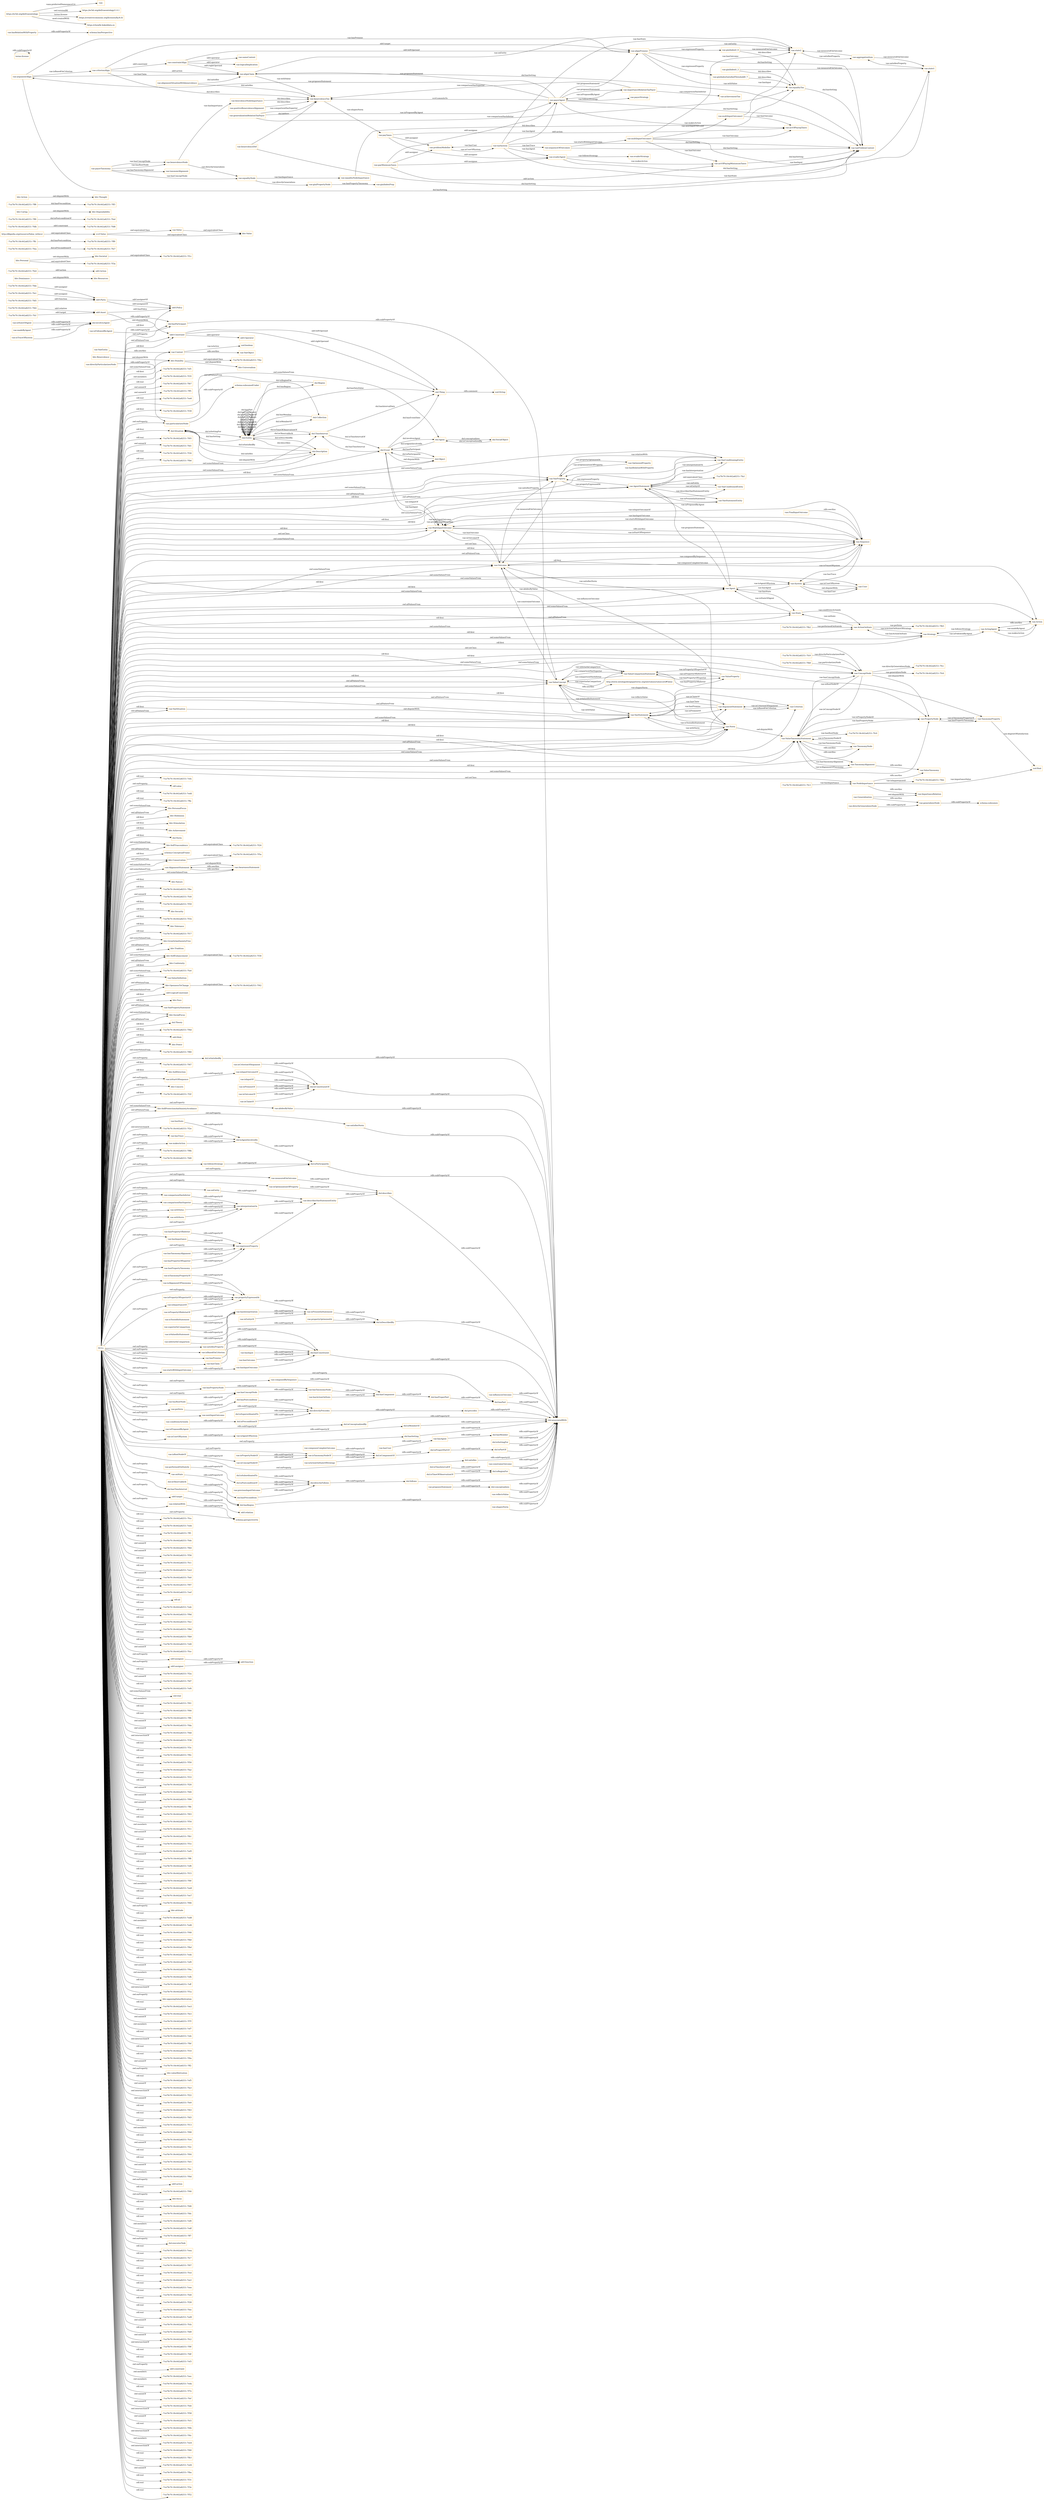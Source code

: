 digraph ar2dtool_diagram { 
rankdir=LR;
size="1501"
node [shape = rectangle, color="orange"]; "-7ca7fe70:18c442a8253:-7f39" "bhv:Dominance" "dul:Situation" "odrl:Action" "-7ca7fe70:18c442a8253:-7fbb" "-7ca7fe70:18c442a8253:-7fc3" "bhv:PersonalFocus" "bhv:Hedonism" "bhv:Societal" "vae:NodeImportance" "-7ca7fe70:18c442a8253:-7fe7" "-7ca7fe70:18c442a8253:-7ff9" "bhv:Universalism" "-7ca7fe70:18c442a8253:-7f3a" "-7ca7fe70:18c442a8253:-7fcc" "vae:Value" "-7ca7fe70:18c442a8253:-7fdb" "-7ca7fe70:18c442a8253:-7fed" "bhv:Stimulation" "-7ca7fe70:18c442a8253:-7fc0" "odrl:Policy" "bhv:Achievement" "bhv:Value" "dul:Norm" "-7ca7fe70:18c442a8253:-7fe1" "odrl:Operator" "vae:VaeProperty" "bhv:SelfTrascendence" "vae:Outcome" "schema:ConceptualFrame" "vae:VaeEntity" "-7ca7fe70:18c442a8253:-7fd5" "vae:MultiInputOutcome" "bhv:Conservation" "vae:AlignmentStatement" "bhv:Dependability" "dul:SocialObject" "bhv:Caring" "odrl:Asset" "bhv:Nature" "-7ca7fe70:18c442a8253:-7f24" "-7ca7fe70:18c442a8253:-7fbe" "vae:Generalization" "vae:Context" "-7ca7fe70:18c442a8253:-7fa1" "vae:ActionOnState" "vae:VaeStatement" "-7ca7fe70:18c442a8253:-7fc9" "vae:TaxonomyProperty" "-7ca7fe70:18c442a8253:-7f59" "-7ca7fe70:18c442a8253:-7fc6" "bhv:Security" "-7ca7fe70:18c442a8253:-7f5a" "vae:ConceptNode" "dul:Object" "-7ca7fe70:18c442a8253:-7f1b" "bhv:Tolerance" "vae:System" "http://dbpedia.org/resource/Value_(ethics)" "bhv:Humility" "-7ca7fe70:18c442a8253:-7fcf" "-7ca7fe70:18c442a8253:-7fb2" "odrl:Party" "-7ca7fe70:18c442a8253:-7f30" "vae:Norm" "bhv:GrowthAndAnxietyFree" "vae:User" "vae:Sequence" "vae:AgentStatement" "vae:VaeConditionedEntity" "bhv:Tradition" "dul:Event" "dul:Agent" "-7ca7fe70:18c442a8253:-7ff0" "vae:ValueTaxonomyStatement" "-7ca7fe70:18c442a8253:-7fd2" "vae:TaxonomyAlignment" "bhv:SelfEnhancement" "vae:Strategy" "vae:Agent" "-7ca7fe70:18c442a8253:-7ffc" "bhv:Benevolence" "vae:FinalInputOutcome" "vae:VaeSituation" "bhv:Conformity" "vae:Action" "-7ca7fe70:18c442a8253:-7fa4" "bhv:Resources" "dul:Collection" "vae:AwarenessStatement" "vae:ValueDefinition" "bhv:OpennessToChange" "-7ca7fe70:18c442a8253:-7f1c" "vae:ActingAgent" "odrl:LogicalConstraint" "-7ca7fe70:18c442a8253:-7fb8" "vae:ValueConcept" "vae:PropertyNode" "vae:ValueProperty" "vae:ValueComparisonStatement" "-7ca7fe70:18c442a8253:-7fb5" "-7ca7fe70:18c442a8253:-7ff6" "vae:VaeStatementEntity" "vae:Criterion" "bhv:Thought" "dul:TimeInterval" "-7ca7fe70:18c442a8253:-7fde" "-7ca7fe70:18c442a8253:-7fd8" "vae:State" "dul:Entity" "bhv:Face" "vae:VaeConditioningEntity" "vae:TaxonomyNode" "vae:VaePropertyStatement" "bhv:SocialFocus" "odrl:Constraint" "-7ca7fe70:18c442a8253:-7ff3" "vae:OptimizedProperty" "dul:Theory" "-7ca7fe70:18c442a8253:-7f4d" "dul:Region" "dul:Description" "-7ca7fe70:18c442a8253:-7f42" "bhv:Action" "vcvf:Value" "odrl:Rule" "-7ca7fe70:18c442a8253:-7fea" "bhv:Power" "vae:ImportanceRelation" "bhv:Personal" "-7ca7fe70:18c442a8253:-7fe4" "-7ca7fe70:18c442a8253:-7f4e" "-7ca7fe70:18c442a8253:-7f80" "vae:ArgumentStatement" "-7ca7fe70:18c442a8253:-7f47" "bhv:SelfDirection" "bhv:Concern" "-7ca7fe70:18c442a8253:-7f2f" "bhv:SelfProtectionAndAnxietyAvoidance" ; /*classes style*/
	"bhv:Action" -> "bhv:Thought" [ label = "owl:disjointWith" ];
	"vae:particularizesNode" -> "schema:subsumedUnder" [ label = "rdfs:subPropertyOf" ];
	"vae:hasConceptNode" -> "vae:hasTaxonomyNode" [ label = "rdfs:subPropertyOf" ];
	"vae:ConceptNode" -> "vae:PropertyNode" [ label = "owl:disjointWith" ];
	"vae:argumentAlign" -> "vae:criterionAlign" [ label = "vae:isBasedOnCriterion" ];
	"vae:argumentAlign" -> "vae:alignPremise" [ label = "vae:hasPremise" ];
	"vae:argumentAlign" -> "vae:alignClaim" [ label = "vae:hasClaim" ];
	"vae:argumentAlign" -> "vae:taxProblemContext" [ label = "dul:hasSetting" ];
	"vae:isTaxonomyNodeOf" -> "dul:isComponentOf" [ label = "rdfs:subPropertyOf" ];
	"vae:previousInputOutcome" -> "dul:directlyFollows" [ label = "rdfs:subPropertyOf" ];
	"vae:proposesStatement" -> "dul:conceptualizes" [ label = "rdfs:subPropertyOf" ];
	"vae:hasTaxonomyNode" -> "dul:hasComponent" [ label = "rdfs:subPropertyOf" ];
	"vae:giniPropertyNode" -> "vae:giniIndexProp" [ label = "vae:hasPropertyTaxonomy" ];
	"dul:isSatisfiedBy" -> "dul:associatedWith" [ label = "rdfs:subPropertyOf" ];
	"vae:nextInputOutcome" -> "dul:directlyPrecedes" [ label = "rdfs:subPropertyOf" ];
	"vae:abidesByValue" -> "dul:associatedWith" [ label = "rdfs:subPropertyOf" ];
	"vae:VaeSituation" -> "vae:VaeStatement" [ label = "owl:disjointWith" ];
	"vae:benvolenceNodeImportance" -> "vae:benevolenceTax" [ label = "dul:describes" ];
	"dul:conceptualizes" -> "dul:associatedWith" [ label = "rdfs:subPropertyOf" ];
	"vae:comparisonHasInferior" -> "vae:interpretationOn" [ label = "rdfs:subPropertyOf" ];
	"vae:hasTrace" -> "dul:isAgentInvolvedIn" [ label = "rdfs:subPropertyOf" ];
	"vae:shapesNorm" -> "dul:associatedWith" [ label = "rdfs:subPropertyOf" ];
	"vae:isInputOf" -> "dul:isConstituentOf" [ label = "rdfs:subPropertyOf" ];
	"dul:involvesAgent" -> "dul:hasParticipant" [ label = "rdfs:subPropertyOf" ];
	"dul:isObservableAt" -> "dul:hasRegion" [ label = "rdfs:subPropertyOf" ];
	"terms:license" -> "terms:license" [ label = "rdfs:subPropertyOf" ];
	"vae:multiInputOutcome2" -> "vae:actOfPayingTaxes" [ label = "vae:hasOutcome" ];
	"vae:multiInputOutcome2" -> "vae:state2" [ label = "vae:hasInput" ];
	"vae:satisfiesNorm" -> "dul:associatedWith" [ label = "rdfs:subPropertyOf" ];
	"bhv:SelfTrascendence" -> "-7ca7fe70:18c442a8253:-7f24" [ label = "owl:equivalentClass" ];
	"dul:isAgentInvolvedIn" -> "dul:isParticipantIn" [ label = "rdfs:subPropertyOf" ];
	"http://dbpedia.org/resource/Value_(ethics)" -> "vcvf:Value" [ label = "owl:equivalentClass" ];
	"vae:describesVaeStatementEntity" -> "dul:describes" [ label = "rdfs:subPropertyOf" ];
	"vae:hasPropertyTaxonomy" -> "vae:expressesProperty" [ label = "rdfs:subPropertyOf" ];
	"dul:Event" -> "dul:Object" [ label = "owl:disjointWith" ];
	"vae:isPremiseOf" -> "dul:isConstituentOf" [ label = "rdfs:subPropertyOf" ];
	"dul:isConstituentOf" -> "dul:associatedWith" [ label = "rdfs:subPropertyOf" ];
	"vae:interpretationOn" -> "vae:describesVaeStatementEntity" [ label = "rdfs:subPropertyOf" ];
	"vae:isTestedInStatement" -> "vae:hasInterpretation" [ label = "rdfs:subPropertyOf" ];
	"dul:Description" -> "dul:Situation" [ label = "owl:disjointWith" ];
	"vae:giniIndex0_3" -> "vae:state1" [ label = "vae:measuredOnOutcome" ];
	"vae:giniIndex0_3" -> "vae:equalityTax" [ label = "dul:describes" ];
	"vae:madeByAgent" -> "dul:involvesAgent" [ label = "rdfs:subPropertyOf" ];
	"dul:isPreconditionOf" -> "dul:directlyPrecedes" [ label = "rdfs:subPropertyOf" ];
	"vae:isOutcomeOf" -> "dul:isConstituentOf" [ label = "rdfs:subPropertyOf" ];
	"vae:isPresentInStatement" -> "dul:isDescribedBy" [ label = "rdfs:subPropertyOf" ];
	"vae:hasInput" -> "dul:hasConstituent" [ label = "rdfs:subPropertyOf" ];
	"bhv:Personal" -> "bhv:Societal" [ label = "owl:disjointWith" ];
	"bhv:Personal" -> "-7ca7fe70:18c442a8253:-7f3a" [ label = "owl:equivalentClass" ];
	"vae:hasUser" -> "vae:hasAgent" [ label = "rdfs:subPropertyOf" ];
	"vae:equalityTax" -> "vae:taxProblemContext" [ label = "dul:hasSetting" ];
	"vae:influencesOutcome" -> "dul:associatedWith" [ label = "rdfs:subPropertyOf" ];
	"dul:hasPart" -> "dul:associatedWith" [ label = "rdfs:subPropertyOf" ];
	"vae:onState" -> "dul:hasPrecondition" [ label = "rdfs:subPropertyOf" ];
	"vae:hasActionOnState" -> "dul:hasComponent" [ label = "rdfs:subPropertyOf" ];
	"vae:AgentStatement" -> "-7ca7fe70:18c442a8253:-7fa1" [ label = "owl:equivalentClass" ];
	"vae:hasPropertyNode" -> "vae:hasTaxonomyNode" [ label = "rdfs:subPropertyOf" ];
	"vae:payMinimumTaxes" -> "vae:problemModeller" [ label = "odrl:assigner" ];
	"vae:payMinimumTaxes" -> "vae:payerAgent" [ label = "odrl:assignee" ];
	"vae:payMinimumTaxes" -> "vae:evaderAgent" [ label = "odrl:assignee" ];
	"vae:payMinimumTaxes" -> "vae:actOfPayingMiniumumTaxes" [ label = "odrl:action" ];
	"vae:equalityNode" -> "vae:giniPropertyNode" [ label = "vae:directlyGeneralizes" ];
	"vae:equalityNode" -> "vae:equalityNodeImportance" [ label = "vae:hasImportance" ];
	"dul:hasPrecondition" -> "dul:directlyFollows" [ label = "rdfs:subPropertyOf" ];
	"vae:hasPropertyOfSuperior" -> "vae:expressesProperty" [ label = "rdfs:subPropertyOf" ];
	"odrl:Asset" -> "odrl:Constraint" [ label = "owl:disjointWith" ];
	"bhv:Conservation" -> "-7ca7fe70:18c442a8253:-7f5a" [ label = "owl:equivalentClass" ];
	"dul:hasRegion" -> "dul:associatedWith" [ label = "rdfs:subPropertyOf" ];
	"vae:isPropertyNodeOf" -> "vae:isTaxonomyNodeOf" [ label = "rdfs:subPropertyOf" ];
	"bhv:Societal" -> "-7ca7fe70:18c442a8253:-7f1c" [ label = "owl:equivalentClass" ];
	"dul:precedes" -> "dul:associatedWith" [ label = "rdfs:subPropertyOf" ];
	"vae:comparisonHasSuperior" -> "vae:interpretationOn" [ label = "rdfs:subPropertyOf" ];
	"vae:hasOutcome" -> "dul:hasConstituent" [ label = "rdfs:subPropertyOf" ];
	"vae:Norm" -> "vae:ValueTaxonomyStatement" [ label = "owl:disjointWith" ];
	"vae:alignPremise" -> "vae:equalityTax" [ label = "vae:withValue" ];
	"vae:alignPremise" -> "vae:state2" [ label = "vae:onEntity" ];
	"vae:alignPremise" -> "vae:giniIndexSatisfiedThreshold0_7" [ label = "vae:expressesProperty" ];
	"vae:alignPremise" -> "vae:giniIndex0_9" [ label = "vae:expressesProperty" ];
	"vae:alignPremise" -> "vae:taxProblemContext" [ label = "dul:hasSetting" ];
	"vae:isProposedByAgent" -> "dul:isConceptualizedBy" [ label = "rdfs:subPropertyOf" ];
	"dul:isComponentOf" -> "dul:isPropertPartOf" [ label = "rdfs:subPropertyOf" ];
	"vae:Value" -> "bhv:Value" [ label = "owl:equivalentClass" ];
	"bhv:Dominance" -> "bhv:Resources" [ label = "owl:disjointWith" ];
	"vae:isEntityOf" -> "vae:isPresentInStatement" [ label = "rdfs:subPropertyOf" ];
	"dul:isConceptualizedBy" -> "dul:associatedWith" [ label = "rdfs:subPropertyOf" ];
	"vae:MultiInputOutcome" -> "vae:Sequence" [ label = "rdfs:seeAlso" ];
	"vae:propertyExpressedAt" -> "vae:isPresentInStatement" [ label = "rdfs:subPropertyOf" ];
	"vae:payerAgent" -> "vae:taxProblemContext" [ label = "dul:hasSetting" ];
	"vae:payerAgent" -> "vae:importanceRelationTaxPayer" [ label = "vae:proposesStatement" ];
	"vae:payerAgent" -> "vae:payerStrategy" [ label = "vae:followsStrategy" ];
	"vae:payerAgent" -> "vae:benevolenceTax" [ label = "vcvf:commitsTo" ];
	"vae:payerAgent" -> "vae:argumentAlign" [ label = "vae:proposesStatement" ];
	"vae:payerAgent" -> "vae:alignClaim" [ label = "vae:proposesStatement" ];
	"vae:payerAgent" -> "vae:actOfPayingTaxes" [ label = "vae:makesAction" ];
	"vae:payerAgent" -> "vae:alignPremise" [ label = "vae:proposesStatement" ];
	"vae:hasState" -> "dul:isAgentInvolvedIn" [ label = "rdfs:subPropertyOf" ];
	"vae:AwarenessStatement" -> "vae:AlignmentStatement" [ label = "rdfs:seeAlso" ];
	"vae:isConceptNodeOf" -> "vae:isTaxonomyNodeOf" [ label = "rdfs:subPropertyOf" ];
	"bhv:Caring" -> "bhv:Dependability" [ label = "owl:disjointWith" ];
	"vae:payTaxes" -> "vae:problemModeller" [ label = "odrl:assigner" ];
	"vae:payTaxes" -> "vae:evaderAgent" [ label = "odrl:assignee" ];
	"vae:payTaxes" -> "vae:actOfPayingTaxes" [ label = "odrl:action" ];
	"vae:hasRootNode" -> "vae:hasConceptNode" [ label = "rdfs:subPropertyOf" ];
	"vae:isAgentOfSystem" -> "dul:isMemberOf" [ label = "rdfs:subPropertyOf" ];
	"dul:hasProperPart" -> "dul:hasPart" [ label = "rdfs:subPropertyOf" ];
	"vae:aggregationSum" -> "vae:state2" [ label = "vae:measuredOnOutcome" ];
	"vae:aggregationSum" -> "vae:state1" [ label = "vae:measuredOnOutcome" ];
	"vae:ValueConcept" -> "http://www.ontologydesignpatterns.org/ont/values/valuecore#Value" [ label = "rdfs:seeAlso" ];
	"vae:state1" -> "vae:aggregationSum" [ label = "vae:satisfiesProperty" ];
	"vae:isInputOutcomeOf" -> "dul:isConstituentOf" [ label = "rdfs:subPropertyOf" ];
	"vae:payerTaxonomy" -> "vae:taxonomAlignment" [ label = "vae:hasTaxonomyAlignment" ];
	"vae:payerTaxonomy" -> "vae:benevolenceNode" [ label = "vae:hasRootNode" ];
	"vae:payerTaxonomy" -> "vae:equalityNode" [ label = "vae:hasConceptNode" ];
	"vae:payerTaxonomy" -> "vae:benevolenceNode" [ label = "vae:hasConceptNode" ];
	"vae:isTaxonomyPropertyOf" -> "vae:propertyExpressedAt" [ label = "rdfs:subPropertyOf" ];
	"vae:giniIndex0_9" -> "vae:state2" [ label = "vae:measuredOnOutcome" ];
	"vae:giniIndex0_9" -> "vae:equalityTax" [ label = "dul:describes" ];
	"vae:directlyParticularizesNode" -> "vae:particularizesNode" [ label = "rdfs:subPropertyOf" ];
	"vae:isRootNodeOf" -> "vae:isConceptNodeOf" [ label = "rdfs:subPropertyOf" ];
	"vae:problemModeller" -> "vae:taxSystem" [ label = "vae:isUserOfSystem" ];
	"dul:hasSetting" -> "dul:associatedWith" [ label = "rdfs:subPropertyOf" ];
	"dul:hasMember" -> "dul:associatedWith" [ label = "rdfs:subPropertyOf" ];
	"vae:expressesProperty" -> "vae:describesVaeStatementEntity" [ label = "rdfs:subPropertyOf" ];
	"vae:taxSystem" -> "vae:problemModeller" [ label = "vae:hasUser" ];
	"vae:taxSystem" -> "vae:sequenceOfOutcomes" [ label = "vae:hasTrace" ];
	"vae:taxSystem" -> "vae:state2" [ label = "vae:hasState" ];
	"vae:taxSystem" -> "vae:state1" [ label = "vae:hasState" ];
	"vae:taxSystem" -> "vae:payerAgent" [ label = "vae:hasAgent" ];
	"vae:taxSystem" -> "vae:evaderAgent" [ label = "vae:hasAgent" ];
	"vae:taxSystem" -> "vae:taxProblemContext" [ label = "dul:hasSetting" ];
	"vae:hasAgent" -> "dul:hasMember" [ label = "rdfs:subPropertyOf" ];
	"vae:isFollowedByAgent" -> "dul:hasParticipant" [ label = "rdfs:subPropertyOf" ];
	"vae:criterionAlign" -> "vae:alignPremise" [ label = "odrl:target" ];
	"vae:criterionAlign" -> "vae:constraintAlign" [ label = "odrl:constraint" ];
	"vae:criterionAlign" -> "vae:alignClaim" [ label = "odrl:action" ];
	"vae:criterionAlign" -> "vae:benevolenceTax" [ label = "dul:describes" ];
	"vae:hasRelationWithProperty" -> "schema:hasPerspective" [ label = "rdfs:subPropertyOf" ];
	"vae:measuredOnOutcome" -> "dul:describes" [ label = "rdfs:subPropertyOf" ];
	"vae:isImportanceOf" -> "vae:propertyExpressedAt" [ label = "rdfs:subPropertyOf" ];
	"dul:isSettingFor" -> "dul:associatedWith" [ label = "rdfs:subPropertyOf" ];
	"vae:perform" -> "dul:hasPostcondition" [ label = "rdfs:subPropertyOf" ];
	"vcvf:Value" -> "bhv:Value" [ label = "owl:equivalentClass" ];
	"vcvf:Value" -> "vae:Value" [ label = "owl:equivalentClass" ];
	"dul:isPartOf" -> "dul:associatedWith" [ label = "rdfs:subPropertyOf" ];
	"vae:isTraceOfSystem" -> "dul:involvesAgent" [ label = "rdfs:subPropertyOf" ];
	"dul:isParticipantIn" -> "dul:associatedWith" [ label = "rdfs:subPropertyOf" ];
	"vae:directlyGeneralizesNode" -> "vae:generalizesNode" [ label = "rdfs:subPropertyOf" ];
	"dul:hasTimeInterval" -> "dul:hasRegion" [ label = "rdfs:subPropertyOf" ];
	"vae:importanceRelationTaxPayer" -> "vae:payerAgent" [ label = "vae:isProposedByAgent" ];
	"vae:importanceRelationTaxPayer" -> "vae:benevolenceTax" [ label = "vae:comparisonHasSuperior" ];
	"vae:importanceRelationTaxPayer" -> "vae:achievementTax" [ label = "vae:comparisonHasInferior" ];
	"vae:conditionsActionIn" -> "dul:isPreconditionOf" [ label = "rdfs:subPropertyOf" ];
	"vae:superiorInComparison" -> "vae:hasInterpretation" [ label = "rdfs:subPropertyOf" ];
	"vae:System" -> "vae:User" [ label = "owl:disjointWith" ];
	"dul:satisfies" -> "dul:associatedWith" [ label = "rdfs:subPropertyOf" ];
	"vae:TaxonomyNode" -> "vae:ValueTaxonomyStatement" [ label = "rdfs:seeAlso" ];
	"vae:ValueTaxonomyStatement" -> "vae:TaxonomyAlignment" [ label = "rdfs:seeAlso" ];
	"vae:followsStrategy" -> "dul:isParticipantIn" [ label = "rdfs:subPropertyOf" ];
	"vae:hasPropertyOfInferior" -> "vae:expressesProperty" [ label = "rdfs:subPropertyOf" ];
	"vae:composedBySequence" -> "dul:hasComponent" [ label = "rdfs:subPropertyOf" ];
	"vae:isActionOnStateOfStrategy" -> "dul:isComponentOf" [ label = "rdfs:subPropertyOf" ];
	"https://w3id.org/def/vaeontology" -> "vae:" [ label = "vann:preferredNamespaceUri" ];
	"https://w3id.org/def/vaeontology" -> "https://w3id.org/def/vaeontology/1.0.1" [ label = "owl:versionIRI" ];
	"https://w3id.org/def/vaeontology" -> "https://creativecommons.org/licenses/by/4.0/" [ label = "terms:license" ];
	"https://w3id.org/def/vaeontology" -> "https://chowlk.linkeddata.es" [ label = "mod:createdWith" ];
	"vae:benevolenceTax" -> "vae:payTaxes" [ label = "vae:shapesNorm" ];
	"dul:hasComponent" -> "dul:hasProperPart" [ label = "rdfs:subPropertyOf" ];
	"vae:startsWithInputOutcome" -> "vae:hasInputOutcome" [ label = "rdfs:subPropertyOf" ];
	"dul:hasParticipant" -> "dul:associatedWith" [ label = "rdfs:subPropertyOf" ];
	"vae:isOptimizationOfProperty" -> "dul:describes" [ label = "rdfs:subPropertyOf" ];
	"vae:propertyOptimizedAt" -> "dul:isDescribedBy" [ label = "rdfs:subPropertyOf" ];
	"bhv:Humility" -> "bhv:Universalism" [ label = "owl:disjointWith" ];
	"bhv:Humility" -> "-7ca7fe70:18c442a8253:-7f4e" [ label = "owl:equivalentClass" ];
	"vae:FinalInputOutcome" -> "vae:Sequence" [ label = "rdfs:seeAlso" ];
	"odrl:target" -> "odrl:relation" [ label = "rdfs:subPropertyOf" ];
	"vae:benevolenceDef" -> "vae:benevolenceTax" [ label = "dul:defines" ];
	"vae:benevolenceDef" -> "vae:taxProblemContext" [ label = "dul:hasSetting" ];
	"bhv:SelfEnhancement" -> "-7ca7fe70:18c442a8253:-7f30" [ label = "owl:equivalentClass" ];
	"dul:directlyPrecedes" -> "dul:precedes" [ label = "rdfs:subPropertyOf" ];
	"vae:makesAction" -> "dul:isAgentInvolvedIn" [ label = "rdfs:subPropertyOf" ];
	"vae:constrainsOutcome" -> "dul:associatedWith" [ label = "rdfs:subPropertyOf" ];
	"vae:withValue" -> "vae:interpretationOn" [ label = "rdfs:subPropertyOf" ];
	"vae:constraintAlign" -> "vae:alignClaim" [ label = "odrl:rightOperand" ];
	"vae:constraintAlign" -> "vae:sameContext" [ label = "odrl:operator" ];
	"vae:constraintAlign" -> "vae:logicalImplication" [ label = "odrl:operator" ];
	"vae:constraintAlign" -> "vae:alignPremise" [ label = "odrl:leftOperand" ];
	"dul:isRegionFor" -> "dul:associatedWith" [ label = "rdfs:subPropertyOf" ];
	"dul:describes" -> "dul:associatedWith" [ label = "rdfs:subPropertyOf" ];
	"vae:satisfiesProperty" -> "dul:isDescribedBy" [ label = "rdfs:subPropertyOf" ];
	"vae:isAlignmentOfTaxonomy" -> "vae:propertyExpressedAt" [ label = "rdfs:subPropertyOf" ];
	"vae:TaxonomyAlignment" -> "vae:ValueTaxonomy" [ label = "rdfs:seeAlso" ];
	"vae:generalizationRelationTaxPayer" -> "vae:payerAgent" [ label = "vae:isProposedByAgent" ];
	"vae:generalizationRelationTaxPayer" -> "vae:benevolenceTax" [ label = "vae:comparisonHasSuperior" ];
	"vae:generalizationRelationTaxPayer" -> "vae:equalityTax" [ label = "vae:comparisonHasInferior" ];
	"vae:hasImportance" -> "vae:expressesProperty" [ label = "rdfs:subPropertyOf" ];
	"vae:alignClaim" -> "vae:benevolenceTax" [ label = "vae:withValue" ];
	"vae:alignClaim" -> "vae:state2" [ label = "vae:onEntity" ];
	"vae:alignClaim" -> "vae:taxProblemContext" [ label = "dul:hasSetting" ];
	"dul:isDescribedBy" -> "dul:associatedWith" [ label = "rdfs:subPropertyOf" ];
	"vae:actOfPayingMiniumumTaxes" -> "vae:taxProblemContext" [ label = "dul:hasSetting" ];
	"vae:relationWith" -> "schema:perspectiveOn" [ label = "rdfs:subPropertyOf" ];
	"vae:NodeImportance" -> "vae:ValueTaxonomy" [ label = "rdfs:seeAlso" ];
	"vae:NodeImportance" -> "vae:ImportanceRelation" [ label = "rdfs:seeAlso" ];
	"dul:isSubordinatedTo" -> "dul:directlyFollows" [ label = "rdfs:subPropertyOf" ];
	"vae:multiInputOutcome1" -> "vae:multiInputOutcome2" [ label = "vae:nextInputOutcome" ];
	"vae:multiInputOutcome1" -> "vae:state2" [ label = "vae:hasOutcome" ];
	"vae:multiInputOutcome1" -> "vae:actOfPayingTaxes" [ label = "vae:hasOutcome" ];
	"vae:multiInputOutcome1" -> "vae:actOfPayingMiniumumTaxes" [ label = "vae:hasOutcome" ];
	"vae:multiInputOutcome1" -> "vae:state1" [ label = "vae:hasInput" ];
	"vae:Action" -> "vae:ActingAgent" [ label = "rdfs:seeAlso" ];
	"vae:isValuedInStatement" -> "vae:hasInterpretation" [ label = "rdfs:subPropertyOf" ];
	"vae:sequenceOfOutcomes" -> "vae:multiInputOutcome1" [ label = "vae:startsWithInputOutcome" ];
	"vae:sequenceOfOutcomes" -> "vae:taxProblemContext" [ label = "dul:hasSetting" ];
	"vae:inferiorInComparison" -> "vae:hasInterpretation" [ label = "rdfs:subPropertyOf" ];
	"vae:VaeEntity" -> "vae:Context" [ label = "rdfs:seeAlso" ];
	"vae:withNorm" -> "vae:interpretationOn" [ label = "rdfs:subPropertyOf" ];
	"vae:isClaimOf" -> "dul:isConstituentOf" [ label = "rdfs:subPropertyOf" ];
	"vae:hasInputOutcome" -> "dul:hasConstituent" [ label = "rdfs:subPropertyOf" ];
	"vae:alignmentSituationWithbenevolence" -> "vae:benevolenceTax" [ label = "dul:satisfies" ];
	"vae:alignmentSituationWithbenevolence" -> "vae:alignClaim" [ label = "dul:satisfies" ];
	"vae:isPropertyOfSuperiorOf" -> "vae:propertyExpressedAt" [ label = "rdfs:subPropertyOf" ];
	"vae:evaderAgent" -> "vae:actOfPayingMiniumumTaxes" [ label = "vae:makesAction" ];
	"vae:evaderAgent" -> "vae:evaderStrategy" [ label = "vae:followsStrategy" ];
	"vae:evaderAgent" -> "vae:taxProblemContext" [ label = "dul:hasSetting" ];
	"vae:isStateOfAgent" -> "dul:involvesAgent" [ label = "rdfs:subPropertyOf" ];
	"dul:isPropertPartOf" -> "dul:isPartOf" [ label = "rdfs:subPropertyOf" ];
	"vae:Generalization" -> "vae:generalizesNode" [ label = "rdfs:seeAlso" ];
	"vae:Generalization" -> "vae:ImportanceRelation" [ label = "owl:disjointWith" ];
	"vae:Context" -> "vae:VaeObject" [ label = "rdfs:seeAlso" ];
	"NULL" -> "-7ca7fe70:18c442a8253:-7fca" [ label = "rdf:rest" ];
	"NULL" -> "-7ca7fe70:18c442a8253:-7eeb" [ label = "rdf:rest" ];
	"NULL" -> "dul:Collection" [ label = "owl:allValuesFrom" ];
	"NULL" -> "-7ca7fe70:18c442a8253:-7ff1" [ label = "rdf:rest" ];
	"NULL" -> "vae:hasConceptNode" [ label = "owl:onProperty" ];
	"NULL" -> "-7ca7fe70:18c442a8253:-7feb" [ label = "rdf:rest" ];
	"NULL" -> "-7ca7fe70:18c442a8253:-7fb4" [ label = "owl:unionOf" ];
	"NULL" -> "-7ca7fe70:18c442a8253:-7f56" [ label = "owl:unionOf" ];
	"NULL" -> "bhv:PersonalFocus" [ label = "owl:someValuesFrom" ];
	"NULL" -> "bhv:Hedonism" [ label = "rdf:first" ];
	"NULL" -> "-7ca7fe70:18c442a8253:-7fc1" [ label = "rdf:rest" ];
	"NULL" -> "-7ca7fe70:18c442a8253:-7ee2" [ label = "rdf:rest" ];
	"NULL" -> "-7ca7fe70:18c442a8253:-7fe0" [ label = "owl:unionOf" ];
	"NULL" -> "-7ca7fe70:18c442a8253:-7f97" [ label = "rdf:rest" ];
	"NULL" -> "bhv:Conservation" [ label = "owl:allValuesFrom" ];
	"NULL" -> "-7ca7fe70:18c442a8253:-7eef" [ label = "rdf:rest" ];
	"NULL" -> "rdf:nil" [ label = "rdf:rest" ];
	"NULL" -> "-7ca7fe70:18c442a8253:-7edc" [ label = "rdf:rest" ];
	"NULL" -> "vae:VaeConditioningEntity" [ label = "owl:someValuesFrom" ];
	"NULL" -> "-7ca7fe70:18c442a8253:-7f9d" [ label = "rdf:rest" ];
	"NULL" -> "vae:isBasedOnCriterion" [ label = "owl:onProperty" ];
	"NULL" -> "-7ca7fe70:18c442a8253:-7fe2" [ label = "rdf:rest" ];
	"NULL" -> "-7ca7fe70:18c442a8253:-7f8d" [ label = "owl:unionOf" ];
	"NULL" -> "-7ca7fe70:18c442a8253:-7fb9" [ label = "rdf:rest" ];
	"NULL" -> "vae:isTaxonomyNodeOf" [ label = "owl:onProperty" ];
	"NULL" -> "-7ca7fe70:18c442a8253:-7efd" [ label = "rdf:rest" ];
	"NULL" -> "vae:interpretationOn" [ label = "owl:onProperty" ];
	"NULL" -> "vae:ConceptNode" [ label = "rdf:first" ];
	"NULL" -> "vae:PropertyNode" [ label = "rdf:first" ];
	"NULL" -> "-7ca7fe70:18c442a8253:-7fce" [ label = "owl:unionOf" ];
	"NULL" -> "odrl:assignee" [ label = "owl:onProperty" ];
	"NULL" -> "vae:ConceptNode" [ label = "owl:someValuesFrom" ];
	"NULL" -> "vae:expressesProperty" [ label = "owl:onProperty" ];
	"NULL" -> "vae:VaeSituation" [ label = "owl:allValuesFrom" ];
	"NULL" -> "-7ca7fe70:18c442a8253:-7f2a" [ label = "rdf:rest" ];
	"NULL" -> "dul:hasSetting" [ label = "owl:onProperty" ];
	"NULL" -> "-7ca7fe70:18c442a8253:-7fd7" [ label = "owl:unionOf" ];
	"NULL" -> "bhv:SelfTrascendence" [ label = "owl:someValuesFrom" ];
	"NULL" -> "-7ca7fe70:18c442a8253:-7ef4" [ label = "rdf:rest" ];
	"NULL" -> "owl:real" [ label = "owl:someValuesFrom" ];
	"NULL" -> "-7ca7fe70:18c442a8253:-7f01" [ label = "owl:members" ];
	"NULL" -> "-7ca7fe70:18c442a8253:-7f00" [ label = "rdf:rest" ];
	"NULL" -> "odrl:LogicalConstraint" [ label = "rdf:first" ];
	"NULL" -> "-7ca7fe70:18c442a8253:-7ff4" [ label = "rdf:rest" ];
	"NULL" -> "-7ca7fe70:18c442a8253:-7fda" [ label = "owl:unionOf" ];
	"NULL" -> "vae:onEntity" [ label = "owl:onProperty" ];
	"NULL" -> "-7ca7fe70:18c442a8253:-7fdd" [ label = "owl:unionOf" ];
	"NULL" -> "vae:VaeConditioningEntity" [ label = "owl:allValuesFrom" ];
	"NULL" -> "vae:TaxonomyNode" [ label = "rdf:first" ];
	"NULL" -> "vae:abidesByValue" [ label = "owl:onProperty" ];
	"NULL" -> "vae:comparisonHasInferior" [ label = "owl:onProperty" ];
	"NULL" -> "-7ca7fe70:18c442a8253:-7f38" [ label = "owl:intersectionOf" ];
	"NULL" -> "vae:isUserOfSystem" [ label = "owl:onProperty" ];
	"NULL" -> "vae:ActionOnState" [ label = "rdf:first" ];
	"NULL" -> "-7ca7fe70:18c442a8253:-7f3c" [ label = "rdf:rest" ];
	"NULL" -> "vae:VaeStatement" [ label = "owl:someValuesFrom" ];
	"NULL" -> "vae:Criterion" [ label = "owl:allValuesFrom" ];
	"NULL" -> "odrl:Constraint" [ label = "owl:allValuesFrom" ];
	"NULL" -> "vae:VaeProperty" [ label = "owl:allValuesFrom" ];
	"NULL" -> "bhv:GrowthAndAnxietyFree" [ label = "owl:someValuesFrom" ];
	"NULL" -> "vae:withValue" [ label = "owl:onProperty" ];
	"NULL" -> "vae:Strategy" [ label = "owl:someValuesFrom" ];
	"NULL" -> "-7ca7fe70:18c442a8253:-7f0c" [ label = "rdf:rest" ];
	"NULL" -> "-7ca7fe70:18c442a8253:-7f50" [ label = "rdf:rest" ];
	"NULL" -> "vae:ConceptNode" [ label = "owl:onClass" ];
	"NULL" -> "-7ca7fe70:18c442a8253:-7fa2" [ label = "rdf:rest" ];
	"NULL" -> "vae:Action" [ label = "rdf:first" ];
	"NULL" -> "-7ca7fe70:18c442a8253:-7f33" [ label = "rdf:rest" ];
	"NULL" -> "vae:MultiInputOutcome" [ label = "owl:someValuesFrom" ];
	"NULL" -> "-7ca7fe70:18c442a8253:-7f20" [ label = "rdf:rest" ];
	"NULL" -> "-7ca7fe70:18c442a8253:-7fd4" [ label = "owl:unionOf" ];
	"NULL" -> "-7ca7fe70:18c442a8253:-7f99" [ label = "owl:unionOf" ];
	"NULL" -> "-7ca7fe70:18c442a8253:-7ffb" [ label = "owl:unionOf" ];
	"NULL" -> "dul:hasPart" [ label = "owl:onProperty" ];
	"NULL" -> "-7ca7fe70:18c442a8253:-7f03" [ label = "rdf:rest" ];
	"NULL" -> "-7ca7fe70:18c442a8253:-7f54" [ label = "rdf:rest" ];
	"NULL" -> "-7ca7fe70:18c442a8253:-7f11" [ label = "owl:members" ];
	"NULL" -> "vae:AwarenessStatement" [ label = "owl:someValuesFrom" ];
	"NULL" -> "-7ca7fe70:18c442a8253:-7fb1" [ label = "owl:unionOf" ];
	"NULL" -> "vae:startsWithInputOutcome" [ label = "owl:onProperty" ];
	"NULL" -> "-7ca7fe70:18c442a8253:-7f1e" [ label = "rdf:rest" ];
	"NULL" -> "-7ca7fe70:18c442a8253:-7f59" [ label = "rdf:first" ];
	"NULL" -> "-7ca7fe70:18c442a8253:-7ed5" [ label = "rdf:rest" ];
	"NULL" -> "-7ca7fe70:18c442a8253:-7ff8" [ label = "owl:unionOf" ];
	"NULL" -> "-7ca7fe70:18c442a8253:-7ef6" [ label = "rdf:rest" ];
	"NULL" -> "vae:Agent" [ label = "owl:someValuesFrom" ];
	"NULL" -> "-7ca7fe70:18c442a8253:-7f15" [ label = "rdf:rest" ];
	"NULL" -> "vae:isStartOfSequence" [ label = "owl:onProperty" ];
	"NULL" -> "bhv:Tradition" [ label = "rdf:first" ];
	"NULL" -> "vae:nextInputOutcome" [ label = "owl:onProperty" ];
	"NULL" -> "-7ca7fe70:18c442a8253:-7f0f" [ label = "rdf:rest" ];
	"NULL" -> "vae:Sequence" [ label = "owl:onClass" ];
	"NULL" -> "vae:hasRootNode" [ label = "owl:onProperty" ];
	"NULL" -> "-7ca7fe70:18c442a8253:-7ee8" [ label = "owl:members" ];
	"NULL" -> "vae:VaeConditionedEntity" [ label = "owl:someValuesFrom" ];
	"NULL" -> "bhv:SelfEnhancement" [ label = "owl:someValuesFrom" ];
	"NULL" -> "-7ca7fe70:18c442a8253:-7ee7" [ label = "rdf:rest" ];
	"NULL" -> "vae:Outcome" [ label = "owl:someValuesFrom" ];
	"NULL" -> "bhv:GrowthAndAnxietyFree" [ label = "owl:allValuesFrom" ];
	"NULL" -> "-7ca7fe70:18c442a8253:-7f06" [ label = "rdf:rest" ];
	"NULL" -> "bhv:SelfDirection" [ label = "rdf:first" ];
	"NULL" -> "vae:TaxonomyProperty" [ label = "owl:someValuesFrom" ];
	"NULL" -> "dul:Theory" [ label = "rdf:first" ];
	"NULL" -> "dul:Event" [ label = "rdf:first" ];
	"NULL" -> "vae:NodeImportance" [ label = "owl:onClass" ];
	"NULL" -> "vae:ArgumentStatement" [ label = "rdf:first" ];
	"NULL" -> "bhv:attitude" [ label = "owl:onProperty" ];
	"NULL" -> "-7ca7fe70:18c442a8253:-7ed8" [ label = "rdf:rest" ];
	"NULL" -> "-7ca7fe70:18c442a8253:-7ed6" [ label = "owl:members" ];
	"NULL" -> "vae:Norm" [ label = "rdf:first" ];
	"NULL" -> "schema:perspectiveOn" [ label = "owl:onProperty" ];
	"NULL" -> "-7ca7fe70:18c442a8253:-7f48" [ label = "rdf:rest" ];
	"NULL" -> "-7ca7fe70:18c442a8253:-7f2f" [ label = "rdf:first" ];
	"NULL" -> "-7ca7fe70:18c442a8253:-7fb0" [ label = "rdf:rest" ];
	"NULL" -> "-7ca7fe70:18c442a8253:-7fbd" [ label = "rdf:rest" ];
	"NULL" -> "-7ca7fe70:18c442a8253:-7ede" [ label = "rdf:rest" ];
	"NULL" -> "-7ca7fe70:18c442a8253:-7f80" [ label = "owl:someValuesFrom" ];
	"NULL" -> "vae:VaeProperty" [ label = "rdf:first" ];
	"NULL" -> "-7ca7fe70:18c442a8253:-7ef9" [ label = "rdf:rest" ];
	"NULL" -> "-7ca7fe70:18c442a8253:-7f4a" [ label = "owl:unionOf" ];
	"NULL" -> "-7ca7fe70:18c442a8253:-7efb" [ label = "owl:members" ];
	"NULL" -> "-7ca7fe70:18c442a8253:-7eff" [ label = "rdf:rest" ];
	"NULL" -> "-7ca7fe70:18c442a8253:-7f1a" [ label = "owl:intersectionOf" ];
	"NULL" -> "vae:isImportanceOf" [ label = "owl:onProperty" ];
	"NULL" -> "bhv:opposingValueMotivation" [ label = "owl:onProperty" ];
	"NULL" -> "bhv:Humility" [ label = "rdf:first" ];
	"NULL" -> "dul:isSatisfiedBy" [ label = "owl:onProperty" ];
	"NULL" -> "-7ca7fe70:18c442a8253:-7ee3" [ label = "rdf:rest" ];
	"NULL" -> "-7ca7fe70:18c442a8253:-7fe3" [ label = "owl:unionOf" ];
	"NULL" -> "-7ca7fe70:18c442a8253:-7f7f" [ label = "owl:unionOf" ];
	"NULL" -> "-7ca7fe70:18c442a8253:-7ef7" [ label = "owl:members" ];
	"NULL" -> "vae:hasImportance" [ label = "owl:onProperty" ];
	"NULL" -> "-7ca7fe70:18c442a8253:-7efe" [ label = "rdf:rest" ];
	"NULL" -> "-7ca7fe70:18c442a8253:-7fbf" [ label = "owl:intersectionOf" ];
	"NULL" -> "-7ca7fe70:18c442a8253:-7f10" [ label = "rdf:rest" ];
	"NULL" -> "vae:satisfiesProperty" [ label = "owl:onProperty" ];
	"NULL" -> "bhv:OpennessToChange" [ label = "owl:allValuesFrom" ];
	"NULL" -> "-7ca7fe70:18c442a8253:-7f0a" [ label = "rdf:rest" ];
	"NULL" -> "vae:VaeStatement" [ label = "rdf:first" ];
	"NULL" -> "vae:VaeSituation" [ label = "rdf:first" ];
	"NULL" -> "-7ca7fe70:18c442a8253:-7ff2" [ label = "owl:unionOf" ];
	"NULL" -> "bhv:valueMotivation" [ label = "owl:onProperty" ];
	"NULL" -> "vae:satisfiesNorm" [ label = "owl:onProperty" ];
	"NULL" -> "vae:relationWith" [ label = "owl:onProperty" ];
	"NULL" -> "-7ca7fe70:18c442a8253:-7ef5" [ label = "rdf:rest" ];
	"NULL" -> "bhv:Stimulation" [ label = "rdf:first" ];
	"NULL" -> "-7ca7fe70:18c442a8253:-7fa3" [ label = "owl:unionOf" ];
	"NULL" -> "odrl:Constraint" [ label = "rdf:first" ];
	"NULL" -> "odrl:target" [ label = "owl:onProperty" ];
	"NULL" -> "-7ca7fe70:18c442a8253:-7f22" [ label = "owl:intersectionOf" ];
	"NULL" -> "-7ca7fe70:18c442a8253:-7fe9" [ label = "owl:unionOf" ];
	"NULL" -> "-7ca7fe70:18c442a8253:-7f43" [ label = "rdf:rest" ];
	"NULL" -> "vae:makesAction" [ label = "owl:onProperty" ];
	"NULL" -> "dul:Object" [ label = "owl:someValuesFrom" ];
	"NULL" -> "-7ca7fe70:18c442a8253:-7fd3" [ label = "rdf:rest" ];
	"NULL" -> "vae:onState" [ label = "owl:onProperty" ];
	"NULL" -> "dul:isParticipantIn" [ label = "owl:onProperty" ];
	"NULL" -> "vae:VaeProperty" [ label = "owl:someValuesFrom" ];
	"NULL" -> "bhv:SelfProtectionAndAnxietyAvoidance" [ label = "owl:someValuesFrom" ];
	"NULL" -> "-7ca7fe70:18c442a8253:-7f13" [ label = "rdf:rest" ];
	"NULL" -> "vae:Agent" [ label = "owl:allValuesFrom" ];
	"NULL" -> "-7ca7fe70:18c442a8253:-7f08" [ label = "owl:members" ];
	"NULL" -> "-7ca7fe70:18c442a8253:-7f1b" [ label = "rdf:first" ];
	"NULL" -> "-7ca7fe70:18c442a8253:-7f4d" [ label = "rdf:first" ];
	"NULL" -> "vae:PropertyNode" [ label = "owl:someValuesFrom" ];
	"NULL" -> "-7ca7fe70:18c442a8253:-7fc4" [ label = "rdf:rest" ];
	"NULL" -> "-7ca7fe70:18c442a8253:-7fbe" [ label = "rdf:first" ];
	"NULL" -> "dul:Situation" [ label = "rdf:first" ];
	"NULL" -> "-7ca7fe70:18c442a8253:-7f2c" [ label = "owl:unionOf" ];
	"NULL" -> "-7ca7fe70:18c442a8253:-7f04" [ label = "rdf:rest" ];
	"NULL" -> "bhv:SelfEnhancement" [ label = "owl:allValuesFrom" ];
	"NULL" -> "vae:hasPropertyNode" [ label = "owl:onProperty" ];
	"NULL" -> "dul:Description" [ label = "owl:someValuesFrom" ];
	"NULL" -> "dul:hasTimeInterval" [ label = "owl:onProperty" ];
	"NULL" -> "-7ca7fe70:18c442a8253:-7fe5" [ label = "rdf:rest" ];
	"NULL" -> "-7ca7fe70:18c442a8253:-7fec" [ label = "owl:unionOf" ];
	"NULL" -> "bhv:Conservation" [ label = "owl:someValuesFrom" ];
	"NULL" -> "-7ca7fe70:18c442a8253:-7f0d" [ label = "owl:members" ];
	"NULL" -> "bhv:PersonalFocus" [ label = "owl:allValuesFrom" ];
	"NULL" -> "schema:ConceptualFrame" [ label = "rdf:first" ];
	"NULL" -> "vae:Strategy" [ label = "rdf:first" ];
	"NULL" -> "vae:Outcome" [ label = "rdf:first" ];
	"NULL" -> "odrl:action" [ label = "owl:onProperty" ];
	"NULL" -> "-7ca7fe70:18c442a8253:-7fa4" [ label = "owl:someValuesFrom" ];
	"NULL" -> "vae:isProposedByAgent" [ label = "owl:onProperty" ];
	"NULL" -> "-7ca7fe70:18c442a8253:-7f46" [ label = "rdf:rest" ];
	"NULL" -> "bhv:focus" [ label = "owl:onProperty" ];
	"NULL" -> "-7ca7fe70:18c442a8253:-7fd6" [ label = "rdf:rest" ];
	"NULL" -> "vae:isAlignmentOfTaxonomy" [ label = "owl:onProperty" ];
	"NULL" -> "-7ca7fe70:18c442a8253:-7fdc" [ label = "rdf:rest" ];
	"NULL" -> "-7ca7fe70:18c442a8253:-7ef0" [ label = "rdf:rest" ];
	"NULL" -> "-7ca7fe70:18c442a8253:-7edf" [ label = "owl:members" ];
	"NULL" -> "-7ca7fe70:18c442a8253:-7ff7" [ label = "rdf:rest" ];
	"NULL" -> "dul:executesTask" [ label = "owl:onProperty" ];
	"NULL" -> "-7ca7fe70:18c442a8253:-7eea" [ label = "rdf:rest" ];
	"NULL" -> "vae:MultiInputOutcome" [ label = "rdf:first" ];
	"NULL" -> "-7ca7fe70:18c442a8253:-7fc7" [ label = "rdf:rest" ];
	"NULL" -> "-7ca7fe70:18c442a8253:-7f07" [ label = "rdf:rest" ];
	"NULL" -> "vae:ValueTaxonomyStatement" [ label = "owl:someValuesFrom" ];
	"NULL" -> "bhv:SelfProtectionAndAnxietyAvoidance" [ label = "owl:allValuesFrom" ];
	"NULL" -> "vae:ValueDefinition" [ label = "rdf:first" ];
	"NULL" -> "-7ca7fe70:18c442a8253:-7fcd" [ label = "rdf:rest" ];
	"NULL" -> "-7ca7fe70:18c442a8253:-7ee1" [ label = "rdf:rest" ];
	"NULL" -> "-7ca7fe70:18c442a8253:-7eee" [ label = "rdf:rest" ];
	"NULL" -> "-7ca7fe70:18c442a8253:-7fe8" [ label = "rdf:rest" ];
	"NULL" -> "bhv:Security" [ label = "rdf:first" ];
	"NULL" -> "vae:AgentStatement" [ label = "rdf:first" ];
	"NULL" -> "vae:propertyExpressedAt" [ label = "owl:onProperty" ];
	"NULL" -> "vae:AlignmentStatement" [ label = "owl:someValuesFrom" ];
	"NULL" -> "-7ca7fe70:18c442a8253:-7f28" [ label = "rdf:rest" ];
	"NULL" -> "-7ca7fe70:18c442a8253:-7fee" [ label = "rdf:rest" ];
	"NULL" -> "bhv:OpennessToChange" [ label = "owl:someValuesFrom" ];
	"NULL" -> "dul:hasParticipant" [ label = "owl:onProperty" ];
	"NULL" -> "odrl:assigner" [ label = "owl:onProperty" ];
	"NULL" -> "-7ca7fe70:18c442a8253:-7f47" [ label = "rdf:first" ];
	"NULL" -> "-7ca7fe70:18c442a8253:-7ed9" [ label = "rdf:rest" ];
	"NULL" -> "vae:Action" [ label = "owl:someValuesFrom" ];
	"NULL" -> "bhv:SocialFocus" [ label = "owl:someValuesFrom" ];
	"NULL" -> "vae:Norm" [ label = "owl:someValuesFrom" ];
	"NULL" -> "dul:TimeInterval" [ label = "owl:someValuesFrom" ];
	"NULL" -> "-7ca7fe70:18c442a8253:-7fcb" [ label = "owl:unionOf" ];
	"NULL" -> "-7ca7fe70:18c442a8253:-7fd9" [ label = "rdf:rest" ];
	"NULL" -> "vae:ValueComparisonStatement" [ label = "rdf:first" ];
	"NULL" -> "dul:satisfies" [ label = "owl:onProperty" ];
	"NULL" -> "vae:VaePropertyStatement" [ label = "owl:allValuesFrom" ];
	"NULL" -> "-7ca7fe70:18c442a8253:-7fc2" [ label = "owl:unionOf" ];
	"NULL" -> "-7ca7fe70:18c442a8253:-7f9f" [ label = "owl:intersectionOf" ];
	"NULL" -> "odrl:Rule" [ label = "rdf:first" ];
	"NULL" -> "-7ca7fe70:18c442a8253:-7fdf" [ label = "rdf:rest" ];
	"NULL" -> "-7ca7fe70:18c442a8253:-7ef3" [ label = "rdf:rest" ];
	"NULL" -> "bhv:SocialFocus" [ label = "owl:allValuesFrom" ];
	"NULL" -> "vae:ValueConcept" [ label = "owl:someValuesFrom" ];
	"NULL" -> "vae:hasPremise" [ label = "owl:onProperty" ];
	"NULL" -> "bhv:Tolerance" [ label = "rdf:first" ];
	"NULL" -> "dul:Agent" [ label = "owl:someValuesFrom" ];
	"NULL" -> "odrl:constraint" [ label = "owl:onProperty" ];
	"NULL" -> "-7ca7fe70:18c442a8253:-7eec" [ label = "owl:members" ];
	"NULL" -> "vae:State" [ label = "owl:someValuesFrom" ];
	"NULL" -> "-7ca7fe70:18c442a8253:-7eda" [ label = "owl:members" ];
	"NULL" -> "bhv:Power" [ label = "rdf:first" ];
	"NULL" -> "vae:withNorm" [ label = "owl:onProperty" ];
	"NULL" -> "bhv:Nature" [ label = "rdf:first" ];
	"NULL" -> "-7ca7fe70:18c442a8253:-7f7e" [ label = "rdf:rest" ];
	"NULL" -> "-7ca7fe70:18c442a8253:-7fef" [ label = "owl:unionOf" ];
	"NULL" -> "vae:Action" [ label = "owl:allValuesFrom" ];
	"NULL" -> "-7ca7fe70:18c442a8253:-7fe6" [ label = "owl:unionOf" ];
	"NULL" -> "vae:Agent" [ label = "rdf:first" ];
	"NULL" -> "-7ca7fe70:18c442a8253:-7f58" [ label = "owl:intersectionOf" ];
	"NULL" -> "vae:followsStrategy" [ label = "owl:onProperty" ];
	"NULL" -> "vae:Sequence" [ label = "rdf:first" ];
	"NULL" -> "bhv:Achievement" [ label = "rdf:first" ];
	"NULL" -> "vae:VaeStatementEntity" [ label = "rdf:first" ];
	"NULL" -> "bhv:Conformity" [ label = "rdf:first" ];
	"NULL" -> "vae:perform" [ label = "owl:onProperty" ];
	"NULL" -> "-7ca7fe70:18c442a8253:-7fc5" [ label = "owl:unionOf" ];
	"NULL" -> "-7ca7fe70:18c442a8253:-7f0b" [ label = "rdf:rest" ];
	"NULL" -> "bhv:SelfTrascendence" [ label = "owl:allValuesFrom" ];
	"NULL" -> "-7ca7fe70:18c442a8253:-7f4c" [ label = "owl:intersectionOf" ];
	"NULL" -> "vae:Norm" [ label = "owl:allValuesFrom" ];
	"NULL" -> "-7ca7fe70:18c442a8253:-7ee4" [ label = "owl:members" ];
	"NULL" -> "-7ca7fe70:18c442a8253:-7f40" [ label = "owl:intersectionOf" ];
	"NULL" -> "odrl:Policy" [ label = "rdf:first" ];
	"NULL" -> "vae:Context" [ label = "owl:someValuesFrom" ];
	"NULL" -> "vae:ValueTaxonomyStatement" [ label = "rdf:first" ];
	"NULL" -> "vae:hasTrace" [ label = "owl:onProperty" ];
	"NULL" -> "-7ca7fe70:18c442a8253:-7fb3" [ label = "rdf:rest" ];
	"NULL" -> "-7ca7fe70:18c442a8253:-7ed4" [ label = "rdf:rest" ];
	"NULL" -> "-7ca7fe70:18c442a8253:-7fba" [ label = "owl:unionOf" ];
	"NULL" -> "vae:MultiInputOutcome" [ label = "owl:onClass" ];
	"NULL" -> "-7ca7fe70:18c442a8253:-7f31" [ label = "rdf:rest" ];
	"NULL" -> "-7ca7fe70:18c442a8253:-7f3e" [ label = "rdf:rest" ];
	"NULL" -> "-7ca7fe70:18c442a8253:-7f39" [ label = "rdf:first" ];
	"NULL" -> "vae:ValueConcept" [ label = "rdf:first" ];
	"NULL" -> "vae:Sequence" [ label = "owl:allValuesFrom" ];
	"NULL" -> "-7ca7fe70:18c442a8253:-7f52" [ label = "rdf:rest" ];
	"NULL" -> "vae:composedBySequence" [ label = "owl:onProperty" ];
	"NULL" -> "-7ca7fe70:18c442a8253:-7ef1" [ label = "owl:members" ];
	"NULL" -> "vae:Criterion" [ label = "rdf:first" ];
	"NULL" -> "vae:hasClaim" [ label = "owl:onProperty" ];
	"NULL" -> "-7ca7fe70:18c442a8253:-7f35" [ label = "rdf:rest" ];
	"NULL" -> "-7ca7fe70:18c442a8253:-7fb7" [ label = "owl:unionOf" ];
	"NULL" -> "-7ca7fe70:18c442a8253:-7ff5" [ label = "owl:unionOf" ];
	"NULL" -> "vae:VaeStatement" [ label = "owl:allValuesFrom" ];
	"NULL" -> "vae:particularizesNode" [ label = "owl:onProperty" ];
	"NULL" -> "bhv:Concern" [ label = "rdf:first" ];
	"NULL" -> "vae:measuredOnOutcome" [ label = "owl:onProperty" ];
	"NULL" -> "vae:hasPropertyTaxonomy" [ label = "owl:onProperty" ];
	"NULL" -> "bhv:Face" [ label = "rdf:first" ];
	"NULL" -> "-7ca7fe70:18c442a8253:-7ee6" [ label = "rdf:rest" ];
	"NULL" -> "-7ca7fe70:18c442a8253:-7f05" [ label = "rdf:rest" ];
	"NULL" -> "-7ca7fe70:18c442a8253:-7fd1" [ label = "owl:unionOf" ];
	"NULL" -> "vae:ValueConcept" [ label = "owl:allValuesFrom" ];
	"NULL" -> "vae:State" [ label = "rdf:first" ];
	"NULL" -> "vae:System" [ label = "owl:someValuesFrom" ];
	"NULL" -> "-7ca7fe70:18c442a8253:-7f26" [ label = "rdf:rest" ];
	"NULL" -> "-7ca7fe70:18c442a8253:-7fb6" [ label = "rdf:rest" ];
	"NULL" -> "vae:isOptimizationOfProperty" [ label = "owl:onProperty" ];
	"NULL" -> "-7ca7fe70:18c442a8253:-7efa" [ label = "rdf:rest" ];
	"NULL" -> "rdf:value" [ label = "owl:onProperty" ];
	"NULL" -> "vae:User" [ label = "owl:someValuesFrom" ];
	"NULL" -> "-7ca7fe70:18c442a8253:-7edd" [ label = "rdf:rest" ];
	"NULL" -> "vae:comparisonHasSuperior" [ label = "owl:onProperty" ];
	"NULL" -> "-7ca7fe70:18c442a8253:-7ffa" [ label = "rdf:rest" ];
	"NULL" -> "dul:Norm" [ label = "rdf:first" ];
	"NULL" -> "-7ca7fe70:18c442a8253:-7fc8" [ label = "owl:unionOf" ];
	"NULL" -> "-7ca7fe70:18c442a8253:-7f17" [ label = "rdf:rest" ];
	"NULL" -> "-7ca7fe70:18c442a8253:-7f2e" [ label = "owl:intersectionOf" ];
	"NULL" -> "-7ca7fe70:18c442a8253:-7f8b" [ label = "rdf:rest" ];
	"NULL" -> "-7ca7fe70:18c442a8253:-7fd0" [ label = "rdf:rest" ];
	"vae:isUserOfSystem" -> "vae:isAgentOfSystem" [ label = "rdfs:subPropertyOf" ];
	"vae:isPropertyOfInferiorOf" -> "vae:propertyExpressedAt" [ label = "rdfs:subPropertyOf" ];
	"vae:hasClaim" -> "dul:hasConstituent" [ label = "rdfs:subPropertyOf" ];
	"vae:generalizesNode" -> "schema:subsumes" [ label = "rdfs:subPropertyOf" ];
	"vae:state2" -> "vae:aggregationSum" [ label = "vae:satisfiesProperty" ];
	"dul:isTimeOfObservationOf" -> "dul:isRegionFor" [ label = "rdfs:subPropertyOf" ];
	"bhv:OpennessToChange" -> "-7ca7fe70:18c442a8253:-7f42" [ label = "owl:equivalentClass" ];
	"vae:hasTaxonomyAlignment" -> "vae:expressesProperty" [ label = "rdfs:subPropertyOf" ];
	"vae:benevolenceNode" -> "vae:equalityNode" [ label = "vae:directlyGeneralizes" ];
	"vae:benevolenceNode" -> "vae:benvolenceNodeImportance" [ label = "vae:hasImportance" ];
	"vae:hasPremise" -> "dul:hasConstituent" [ label = "rdfs:subPropertyOf" ];
	"vae:isStartOfSequence" -> "vae:isInputOutcomeOf" [ label = "rdfs:subPropertyOf" ];
	"bhv:Benevolence" -> "bhv:Humility" [ label = "owl:disjointWith" ];
	"odrl:assigner" -> "odrl:function" [ label = "rdfs:subPropertyOf" ];
	"vae:giniIndexSatisfiedThreshold0_7" -> "vae:equalityTax" [ label = "dul:describes" ];
	"vae:onEntity" -> "vae:describesVaeStatementEntity" [ label = "rdfs:subPropertyOf" ];
	"vae:composesComplexOutcome" -> "dul:isComponentOf" [ label = "rdfs:subPropertyOf" ];
	"vae:equalityNodeImportance" -> "vae:equalityTax" [ label = "dul:describes" ];
	"vae:positiveBenevolenceAlignment" -> "vae:benevolenceTax" [ label = "dul:describes" ];
	"vae:hasInterpretation" -> "vae:isPresentInStatement" [ label = "rdfs:subPropertyOf" ];
	"vae:AlignmentStatement" -> "vae:AwarenessStatement" [ label = "rdfs:seeAlso" ];
	"vae:AlignmentStatement" -> "vae:AwarenessStatement" [ label = "owl:disjointWith" ];
	"dul:isPostconditionOf" -> "dul:directlyFollows" [ label = "rdfs:subPropertyOf" ];
	"dul:hasConstituent" -> "dul:associatedWith" [ label = "rdfs:subPropertyOf" ];
	"odrl:assignee" -> "odrl:function" [ label = "rdfs:subPropertyOf" ];
	"dul:directlyFollows" -> "dul:follows" [ label = "rdfs:subPropertyOf" ];
	"vae:reflectsValue" -> "dul:associatedWith" [ label = "rdfs:subPropertyOf" ];
	"dul:follows" -> "dul:associatedWith" [ label = "rdfs:subPropertyOf" ];
	"dul:isMemberOf" -> "dul:associatedWith" [ label = "rdfs:subPropertyOf" ];
	"vae:isBasedOnCriterion" -> "dul:hasConstituent" [ label = "rdfs:subPropertyOf" ];
	"vae:performedOnStateIn" -> "dul:isPostconditionOf" [ label = "rdfs:subPropertyOf" ];
	"dul:hasPostcondition" -> "dul:directlyPrecedes" [ label = "rdfs:subPropertyOf" ];
	"vae:isCriterionOfArgument" -> "dul:isConstituentOf" [ label = "rdfs:subPropertyOf" ];
	"dul:isSuperordinatedTo" -> "dul:directlyPrecedes" [ label = "rdfs:subPropertyOf" ];
	"dul:isTimeIntervalOf" -> "dul:isRegionFor" [ label = "rdfs:subPropertyOf" ];
	"-7ca7fe70:18c442a8253:-7ff6" -> "-7ca7fe70:18c442a8253:-7ff3" [ label = "dul:hasPrecondition" ];
	"vae:Agent" -> "vae:System" [ label = "vae:isAgentOfSystem" ];
	"dul:Entity" -> "dul:Entity" [ label = "dul:follows" ];
	"vae:NodeImportance" -> "-7ca7fe70:18c442a8253:-7fbb" [ label = "vae:isImportanceOf" ];
	"vae:Outcome" -> "vae:Sequence" [ label = "vae:composedBySequence" ];
	"vae:ConceptNode" -> "vae:ValueTaxonomyStatement" [ label = "vae:isRootNodeOf" ];
	"dul:TimeInterval" -> "owl:Thing" [ label = "dul:hasIntervalDate" ];
	"dul:Entity" -> "dul:Entity" [ label = "dul:isPartOf" ];
	"odrl:Constraint" -> "owl:Thing" [ label = "odrl:rightOperand" ];
	"vae:ActionOnState" -> "-7ca7fe70:18c442a8253:-7fb5" [ label = "vae:perform" ];
	"vae:ValueComparisonStatement" -> "vae:ValueProperty" [ label = "vae:hasPropertyOfSuperior" ];
	"vae:Outcome" -> "vae:ValueConcept" [ label = "vae:abidesByValue" ];
	"vae:AgentStatement" -> "vae:VaeProperty" [ label = "vae:expressesProperty" ];
	"vae:ActingAgent" -> "vae:Strategy" [ label = "vae:followsStrategy" ];
	"vae:ActionOnState" -> "vae:Strategy" [ label = "vae:isActionOnStateOfStrategy" ];
	"dul:Agent" -> "dul:Event" [ label = "dul:isAgentInvolvedIn" ];
	"dul:SocialObject" -> "dul:Agent" [ label = "dul:isConceptualizedBy" ];
	"vae:TaxonomyNode" -> "vae:ValueTaxonomyStatement" [ label = "vae:isTaxonomyNodeOf" ];
	"vae:AgentStatement" -> "vae:VaeConditionedEntity" [ label = "vae:onEntity" ];
	"vae:ConceptNode" -> "-7ca7fe70:18c442a8253:-7fcc" [ label = "vae:directlyGeneralizesNode" ];
	"vae:Sequence" -> "vae:MultiInputOutcome" [ label = "vae:hasInputOutcome" ];
	"vae:MultiInputOutcome" -> "dul:Event" [ label = "vae:hasInput" ];
	"dul:Entity" -> "dul:Entity" [ label = "dul:hasComponent" ];
	"vae:Sequence" -> "vae:MultiInputOutcome" [ label = "vae:startsWithInputOutcome" ];
	"dul:Object" -> "dul:Event" [ label = "dul:isParticipantIn" ];
	"vae:AgentStatement" -> "vae:Agent" [ label = "vae:isProposedByAgent" ];
	"vae:ValueTaxonomyStatement" -> "vae:TaxonomyNode" [ label = "vae:hasTaxonomyNode" ];
	"vae:MultiInputOutcome" -> "vae:MultiInputOutcome" [ label = "vae:previousInputOutcome" ];
	"vae:ValueComparisonStatement" -> "vae:ValueConcept" [ label = "vae:comparisonHasSuperior" ];
	"odrl:Constraint" -> "odrl:Operator" [ label = "odrl:operator" ];
	"vae:Outcome" -> "vae:VaeProperty" [ label = "vae:satisfiesProperty" ];
	"vae:AgentStatement" -> "vae:VaeStatementEntity" [ label = "vae:describesVaeStatementEntity" ];
	"odrl:Asset" -> "odrl:Policy" [ label = "odrl:hasPolicy" ];
	"vae:ArgumentStatement" -> "vae:VaeStatement" [ label = "vae:hasClaim" ];
	"dul:Entity" -> "dul:Collection" [ label = "dul:isMemberOf" ];
	"vae:Agent" -> "vae:AgentStatement" [ label = "vae:proposesStatement" ];
	"dul:TimeInterval" -> "dul:Event" [ label = "dul:isTimeIntervalOf" ];
	"vae:System" -> "vae:Sequence" [ label = "vae:hasTrace" ];
	"dul:Event" -> "owl:Thing" [ label = "dul:hasEventDate" ];
	"vae:Outcome" -> "vae:Norm" [ label = "vae:satisfiesNorm" ];
	"vae:User" -> "vae:System" [ label = "vae:isUserOfSystem" ];
	"-7ca7fe70:18c442a8253:-7fe4" -> "odrl:Action" [ label = "odrl:action" ];
	"odrl:Party" -> "odrl:Policy" [ label = "odrl:assigneeOf" ];
	"vae:TaxonomyProperty" -> "xsd:float" [ label = "vae:degreeOfSatisfaction" ];
	"vae:Sequence" -> "vae:Outcome" [ label = "vae:composesComplexOutcome" ];
	"vae:Criterion" -> "vae:ArgumentStatement" [ label = "vae:isCriterionOfArgument" ];
	"dul:Entity" -> "dul:Entity" [ label = "dul:directlyPrecedes" ];
	"-7ca7fe70:18c442a8253:-7fc9" -> "vae:ConceptNode" [ label = "vae:directlyParticularizesNode" ];
	"vae:PropertyNode" -> "vae:ValueTaxonomyStatement" [ label = "vae:isPropertyNodeOf" ];
	"vae:ValueTaxonomyStatement" -> "vae:ConceptNode" [ label = "vae:hasConceptNode" ];
	"dul:Entity" -> "dul:Entity" [ label = "dul:isComponentOf" ];
	"dul:Event" -> "dul:TimeInterval" [ label = "dul:hasTimeInterval" ];
	"vae:ValueComparisonStatement" -> "vae:ValueProperty" [ label = "vae:hasPropertyOfInferior" ];
	"vae:Sequence" -> "vae:System" [ label = "vae:isTraceOfSystem" ];
	"vae:VaeStatementEntity" -> "vae:AgentStatement" [ label = "vae:isPresentInStatement" ];
	"vae:ConceptNode" -> "-7ca7fe70:18c442a8253:-7fc6" [ label = "vae:generalizesNode" ];
	"vae:VaeProperty" -> "vae:VaeConditioningEntity" [ label = "vae:relationWith" ];
	"-7ca7fe70:18c442a8253:-7fd5" -> "odrl:Party" [ label = "odrl:function" ];
	"vae:System" -> "vae:User" [ label = "vae:hasUser" ];
	"dul:Event" -> "vae:MultiInputOutcome" [ label = "vae:isInputOf" ];
	"vae:OptimizedProperty" -> "vae:VaeProperty" [ label = "vae:isOptimizationOfProperty" ];
	"dul:Agent" -> "dul:SocialObject" [ label = "dul:conceptualizes" ];
	"vae:ConceptNode" -> "vae:ValueTaxonomyStatement" [ label = "vae:isConceptNodeOf" ];
	"vae:Agent" -> "vae:State" [ label = "vae:hasState" ];
	"vae:AgentStatement" -> "vae:VaeConditioningEntity" [ label = "vae:interpretationOn" ];
	"vae:MultiInputOutcome" -> "vae:Sequence" [ label = "vae:isStartOfSequence" ];
	"vae:VaeStatement" -> "vae:ArgumentStatement" [ label = "vae:isPremiseOf" ];
	"-7ca7fe70:18c442a8253:-7ffc" -> "-7ca7fe70:18c442a8253:-7ff9" [ label = "dul:hasPostcondition" ];
	"dul:Entity" -> "dul:Entity" [ label = "dul:precedes" ];
	"vae:Strategy" -> "vae:ActingAgent" [ label = "vae:isFollowedByAgent" ];
	"dul:Event" -> "dul:Object" [ label = "dul:hasParticipant" ];
	"-7ca7fe70:18c442a8253:-7fd2" -> "odrl:Asset" [ label = "odrl:relation" ];
	"dul:Region" -> "dul:Entity" [ label = "dul:isRegionFor" ];
	"dul:Entity" -> "dul:TimeInterval" [ label = "dul:isObservableAt" ];
	"vae:MultiInputOutcome" -> "vae:Sequence" [ label = "vae:isInputOutcomeOf" ];
	"vae:Context" -> "xsd:boolean" [ label = "vae:isActive" ];
	"vae:ValueTaxonomyStatement" -> "vae:TaxonomyAlignment" [ label = "vae:hasTaxonomyAlignment" ];
	"vae:PropertyNode" -> "vae:TaxonomyProperty" [ label = "vae:hasPropertyTaxonomy" ];
	"odrl:Party" -> "odrl:Policy" [ label = "odrl:assignerOf" ];
	"-7ca7fe70:18c442a8253:-7fea" -> "-7ca7fe70:18c442a8253:-7fe7" [ label = "dul:isPreconditionOf" ];
	"vae:ValueTaxonomyStatement" -> "-7ca7fe70:18c442a8253:-7fc0" [ label = "vae:hasRootNode" ];
	"dul:Entity" -> "dul:Description" [ label = "dul:isDescribedBy" ];
	"vae:ValueProperty" -> "vae:ValueComparisonStatement" [ label = "vae:isPropertyOfSuperiorOf" ];
	"vae:ValueConcept" -> "vae:ValueComparisonStatement" [ label = "vae:superiorInComparison" ];
	"vae:Norm" -> "vae:ValueConcept" [ label = "vae:reflectsValue" ];
	"vae:VaeConditioningEntity" -> "vae:VaeProperty" [ label = "vae:hasRelationWithProperty" ];
	"vae:State" -> "vae:Agent" [ label = "vae:isStateOfAgent" ];
	"dul:Situation" -> "dul:Entity" [ label = "dul:isSettingFor" ];
	"dul:Entity" -> "dul:Entity" [ label = "dul:directlyFollows" ];
	"-7ca7fe70:18c442a8253:-7ff0" -> "-7ca7fe70:18c442a8253:-7fed" [ label = "dul:isPostconditionOf" ];
	"vae:ValueComparisonStatement" -> "vae:ValueConcept" [ label = "vae:comparisonHasInferior" ];
	"vae:VaeConditionedEntity" -> "vae:AgentStatement" [ label = "vae:isEntityOf" ];
	"vae:Outcome" -> "vae:MultiInputOutcome" [ label = "vae:isOutcomeOf" ];
	"vae:VaeProperty" -> "vae:Outcome" [ label = "vae:measuredOnOutcome" ];
	"-7ca7fe70:18c442a8253:-7fde" -> "odrl:Party" [ label = "odrl:assigner" ];
	"vae:ArgumentStatement" -> "vae:VaeStatement" [ label = "vae:hasPremise" ];
	"dul:Entity" -> "dul:Situation" [ label = "dul:hasSetting" ];
	"vae:VaeProperty" -> "vae:OptimizedProperty" [ label = "vae:propertyOptimizedAt" ];
	"odrl:Constraint" -> "owl:Thing" [ label = "odrl:leftOperand" ];
	"dul:TimeInterval" -> "dul:Entity" [ label = "dul:isTimeOfObservationOf" ];
	"dul:Event" -> "dul:Agent" [ label = "dul:involvesAgent" ];
	"vae:ActionOnState" -> "vae:State" [ label = "vae:onState" ];
	"-7ca7fe70:18c442a8253:-7fc3" -> "vae:NodeImportance" [ label = "vae:hasImportance" ];
	"vae:VaeStatement" -> "vae:ArgumentStatement" [ label = "vae:isClaimOf" ];
	"vae:Strategy" -> "vae:ActionOnState" [ label = "vae:hasActionOnState" ];
	"dul:Description" -> "dul:Entity" [ label = "dul:describes" ];
	"dul:Collection" -> "dul:Entity" [ label = "dul:hasMember" ];
	"-7ca7fe70:18c442a8253:-7fb8" -> "vae:ConceptNode" [ label = "vae:particularizesNode" ];
	"vae:VaeStatement" -> "vae:Norm" [ label = "vae:withNorm" ];
	"vae:ActingAgent" -> "vae:Action" [ label = "vae:makesAction" ];
	"dul:Entity" -> "dul:Entity" [ label = "dul:isConstituentOf" ];
	"vae:Norm" -> "vae:VaeStatement" [ label = "vae:isTestedInStatement" ];
	"dul:Entity" -> "dul:Entity" [ label = "dul:hasConstituent" ];
	"dul:Entity" -> "owl:Thing" [ label = "dul:hasDataValue" ];
	"-7ca7fe70:18c442a8253:-7fb2" -> "vae:ActionOnState" [ label = "vae:performedOnStateIn" ];
	"vae:ValueConcept" -> "vae:VaeStatement" [ label = "vae:isValuedInStatement" ];
	"vae:MultiInputOutcome" -> "vae:Outcome" [ label = "vae:hasOutcome" ];
	"vae:ValueTaxonomyStatement" -> "vae:PropertyNode" [ label = "vae:hasPropertyNode" ];
	"owl:Thing" -> "xsd:String" [ label = "rdfs:comment" ];
	"vae:ArgumentStatement" -> "vae:Criterion" [ label = "vae:isBasedOnCriterion" ];
	"-7ca7fe70:18c442a8253:-7fe1" -> "odrl:Party" [ label = "odrl:assignee" ];
	"vae:VaeProperty" -> "vae:AgentStatement" [ label = "vae:propertyExpressedAt" ];
	"vae:TaxonomyProperty" -> "vae:PropertyNode" [ label = "vae:isTaxonomyPropertyOf" ];
	"vae:TaxonomyAlignment" -> "vae:ValueTaxonomyStatement" [ label = "vae:isAlignmentOfTaxonomy" ];
	"vae:NodeImportance" -> "xsd:float" [ label = "vae:importanceValue" ];
	"-7ca7fe70:18c442a8253:-7fdb" -> "-7ca7fe70:18c442a8253:-7fd8" [ label = "odrl:constraint" ];
	"-7ca7fe70:18c442a8253:-7fcf" -> "odrl:Asset" [ label = "odrl:target" ];
	"vae:ValueProperty" -> "vae:ValueComparisonStatement" [ label = "vae:isPropertyOfInferiorOf" ];
	"vae:MultiInputOutcome" -> "vae:MultiInputOutcome" [ label = "vae:nextInputOutcome" ];
	"vae:ValueConcept" -> "vae:Outcome" [ label = "vae:constrainsOutcome" ];
	"dul:Description" -> "dul:Situation" [ label = "dul:isSatisfiedBy" ];
	"vae:VaeConditioningEntity" -> "vae:AgentStatement" [ label = "vae:hasInterpretation" ];
	"vae:System" -> "vae:Agent" [ label = "vae:hasAgent" ];
	"vae:Norm" -> "vae:Outcome" [ label = "vae:influencesOutcome" ];
	"dul:Entity" -> "dul:Region" [ label = "dul:hasRegion" ];
	"vae:State" -> "vae:ActionOnState" [ label = "vae:conditionsActionIn" ];
	"dul:Entity" -> "dul:Entity" [ label = "dul:hasPart" ];
	"vae:VaeStatement" -> "vae:ValueConcept" [ label = "vae:withValue" ];
	"dul:Situation" -> "dul:Description" [ label = "dul:satisfies" ];
	"vae:ValueConcept" -> "vae:Norm" [ label = "vae:shapesNorm" ];
	"vae:Action" -> "vae:ActingAgent" [ label = "vae:madeByAgent" ];
	"vae:ValueConcept" -> "vae:ValueComparisonStatement" [ label = "vae:inferiorInComparison" ];

}
